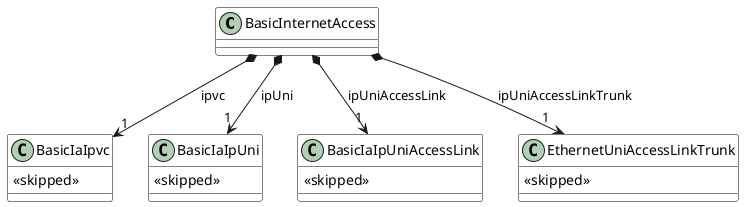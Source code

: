 @startuml

skinparam {
    ClassBackgroundColor White
    ClassBorderColor Black
}

class BasicInternetAccess {

}
BasicInternetAccess *-->"1" BasicIaIpvc : ipvc
BasicInternetAccess *-->"1" BasicIaIpUni : ipUni
BasicInternetAccess *-->"1" BasicIaIpUniAccessLink : ipUniAccessLink
BasicInternetAccess *-->"1" EthernetUniAccessLinkTrunk : ipUniAccessLinkTrunk



class BasicIaIpvc {
  <<skipped>>
}


class BasicIaIpUni {
  <<skipped>>
}



class BasicIaIpUniAccessLink {
  <<skipped>>
}

class EthernetUniAccessLinkTrunk {
  <<skipped>>
}


@enduml